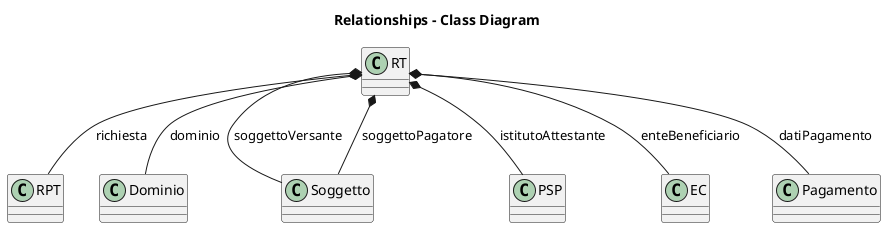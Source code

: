 @startuml

title Relationships - Class Diagram


class RT {
  
}

class RPT

class Dominio{
 
}

class Soggetto {

}
class PSP {
}

class EC {
}

class Pagamento {
}

RT *-- Soggetto : soggettoVersante 
RT *-- Soggetto : soggettoPagatore
RT *-- Dominio : dominio
RT *-- EC : enteBeneficiario
RT *-- PSP : istitutoAttestante
RT *-- Pagamento : datiPagamento
RT o-- RPT : richiesta
@enduml